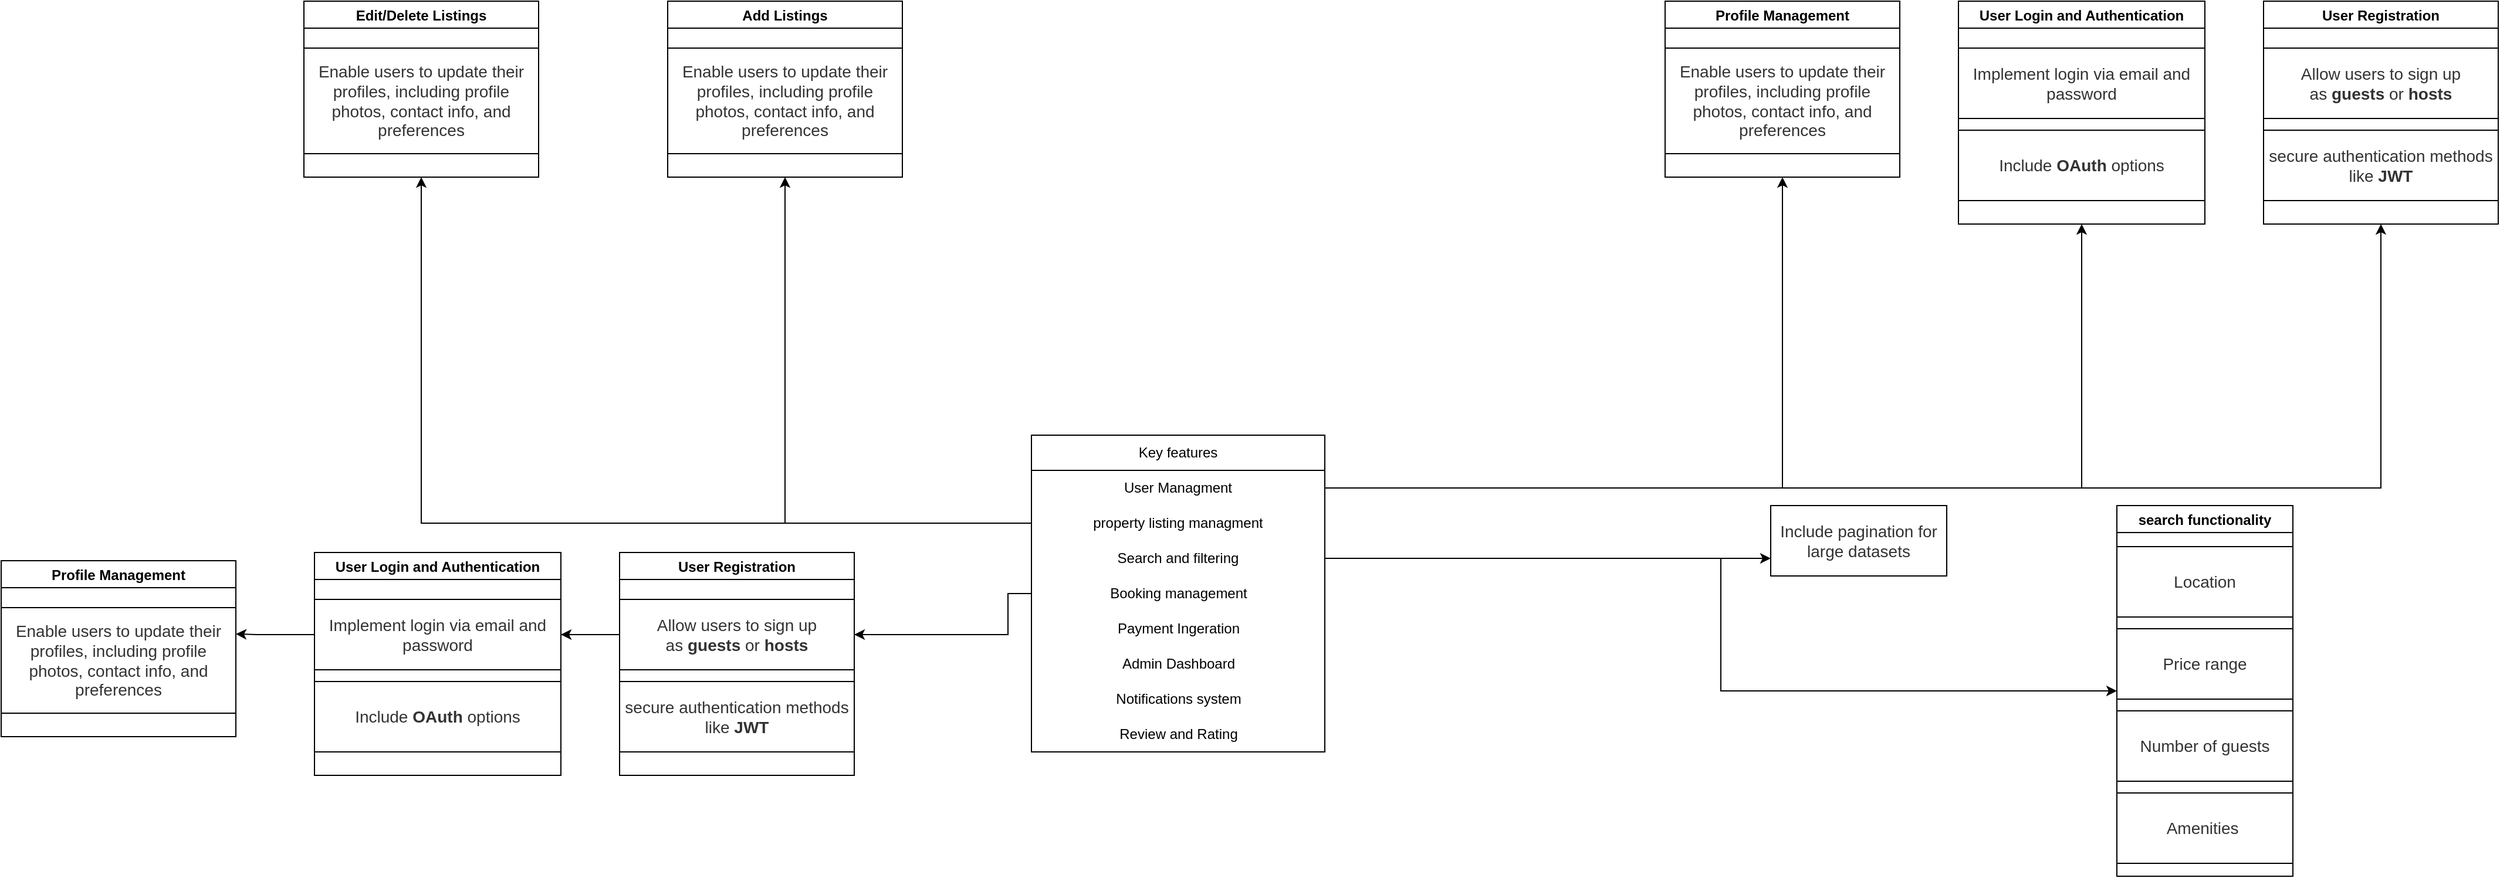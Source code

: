 <mxfile version="24.8.6">
  <diagram name="Page-1" id="ewIaQZ2Lpn-U_PnpUQjz">
    <mxGraphModel dx="2690" dy="2278" grid="1" gridSize="10" guides="1" tooltips="1" connect="1" arrows="1" fold="1" page="1" pageScale="1" pageWidth="827" pageHeight="1169" math="0" shadow="0">
      <root>
        <mxCell id="0" />
        <mxCell id="1" parent="0" />
        <mxCell id="28222j_2KdiVJBQHHPrt-63" style="edgeStyle=orthogonalEdgeStyle;rounded=0;orthogonalLoop=1;jettySize=auto;html=1;" edge="1" parent="1" source="w7IyEovhkUPnsM_P6XW_-13" target="28222j_2KdiVJBQHHPrt-57">
          <mxGeometry relative="1" as="geometry">
            <Array as="points">
              <mxPoint x="290" y="135" />
              <mxPoint x="290" y="170" />
              <mxPoint x="-95" y="170" />
            </Array>
          </mxGeometry>
        </mxCell>
        <mxCell id="28222j_2KdiVJBQHHPrt-62" style="edgeStyle=orthogonalEdgeStyle;rounded=0;orthogonalLoop=1;jettySize=auto;html=1;entryX=1;entryY=0.25;entryDx=0;entryDy=0;" edge="1" parent="1" source="w7IyEovhkUPnsM_P6XW_-13" target="28222j_2KdiVJBQHHPrt-61">
          <mxGeometry relative="1" as="geometry">
            <Array as="points">
              <mxPoint x="290" y="135" />
              <mxPoint x="290" y="170" />
              <mxPoint x="-350" y="170" />
            </Array>
          </mxGeometry>
        </mxCell>
        <mxCell id="w7IyEovhkUPnsM_P6XW_-1" value="Key features" style="swimlane;fontStyle=0;childLayout=stackLayout;horizontal=1;startSize=30;horizontalStack=0;resizeParent=1;resizeParentMax=0;resizeLast=0;collapsible=1;marginBottom=0;whiteSpace=wrap;html=1;align=center;" parent="1" vertex="1">
          <mxGeometry x="310" width="250" height="270" as="geometry" />
        </mxCell>
        <mxCell id="w7IyEovhkUPnsM_P6XW_-2" value="User Managment" style="text;strokeColor=none;fillColor=none;align=center;verticalAlign=middle;spacingLeft=4;spacingRight=4;overflow=hidden;points=[[0,0.5],[1,0.5]];portConstraint=eastwest;rotatable=0;whiteSpace=wrap;html=1;" parent="w7IyEovhkUPnsM_P6XW_-1" vertex="1">
          <mxGeometry y="30" width="250" height="30" as="geometry" />
        </mxCell>
        <mxCell id="w7IyEovhkUPnsM_P6XW_-3" value="property listing managment" style="text;strokeColor=none;fillColor=none;align=center;verticalAlign=middle;spacingLeft=4;spacingRight=4;overflow=hidden;points=[[0,0.5],[1,0.5]];portConstraint=eastwest;rotatable=0;whiteSpace=wrap;html=1;" parent="w7IyEovhkUPnsM_P6XW_-1" vertex="1">
          <mxGeometry y="60" width="250" height="30" as="geometry" />
        </mxCell>
        <mxCell id="w7IyEovhkUPnsM_P6XW_-4" value="Search and filtering" style="text;strokeColor=none;fillColor=none;align=center;verticalAlign=middle;spacingLeft=4;spacingRight=4;overflow=hidden;points=[[0,0.5],[1,0.5]];portConstraint=eastwest;rotatable=0;whiteSpace=wrap;html=1;" parent="w7IyEovhkUPnsM_P6XW_-1" vertex="1">
          <mxGeometry y="90" width="250" height="30" as="geometry" />
        </mxCell>
        <mxCell id="w7IyEovhkUPnsM_P6XW_-13" value="Booking management" style="text;html=1;align=center;verticalAlign=middle;resizable=0;points=[];autosize=1;strokeColor=none;fillColor=none;" parent="w7IyEovhkUPnsM_P6XW_-1" vertex="1">
          <mxGeometry y="120" width="250" height="30" as="geometry" />
        </mxCell>
        <mxCell id="w7IyEovhkUPnsM_P6XW_-14" value="Payment Ingeration" style="text;html=1;align=center;verticalAlign=middle;resizable=0;points=[];autosize=1;strokeColor=none;fillColor=none;" parent="w7IyEovhkUPnsM_P6XW_-1" vertex="1">
          <mxGeometry y="150" width="250" height="30" as="geometry" />
        </mxCell>
        <mxCell id="w7IyEovhkUPnsM_P6XW_-20" value="Admin Dashboard" style="text;html=1;align=center;verticalAlign=middle;resizable=0;points=[];autosize=1;strokeColor=none;fillColor=none;" parent="w7IyEovhkUPnsM_P6XW_-1" vertex="1">
          <mxGeometry y="180" width="250" height="30" as="geometry" />
        </mxCell>
        <mxCell id="w7IyEovhkUPnsM_P6XW_-21" value="Notifications system" style="text;html=1;align=center;verticalAlign=middle;resizable=0;points=[];autosize=1;strokeColor=none;fillColor=none;" parent="w7IyEovhkUPnsM_P6XW_-1" vertex="1">
          <mxGeometry y="210" width="250" height="30" as="geometry" />
        </mxCell>
        <mxCell id="w7IyEovhkUPnsM_P6XW_-19" value="Review and Rating" style="text;html=1;align=center;verticalAlign=middle;resizable=0;points=[];autosize=1;strokeColor=none;fillColor=none;" parent="w7IyEovhkUPnsM_P6XW_-1" vertex="1">
          <mxGeometry y="240" width="250" height="30" as="geometry" />
        </mxCell>
        <mxCell id="28222j_2KdiVJBQHHPrt-20" value="User Registration" style="swimlane;" vertex="1" parent="1">
          <mxGeometry x="1360" y="-370" width="200" height="190" as="geometry" />
        </mxCell>
        <UserObject label="&lt;span style=&quot;color: rgb(51, 51, 51); font-family: aktiv-grotesk, sans-serif; font-size: 14px; text-align: left; background-color: rgb(255, 255, 255);&quot;&gt;Allow users to sign up as&amp;nbsp;&lt;/span&gt;&lt;strong style=&quot;box-sizing: border-box; color: rgb(51, 51, 51); font-family: aktiv-grotesk, sans-serif; font-size: 14px; text-align: left; background-color: rgb(255, 255, 255);&quot;&gt;guests&lt;/strong&gt;&lt;span style=&quot;color: rgb(51, 51, 51); font-family: aktiv-grotesk, sans-serif; font-size: 14px; text-align: left; background-color: rgb(255, 255, 255);&quot;&gt;&amp;nbsp;or&amp;nbsp;&lt;/span&gt;&lt;strong style=&quot;box-sizing: border-box; color: rgb(51, 51, 51); font-family: aktiv-grotesk, sans-serif; font-size: 14px; text-align: left; background-color: rgb(255, 255, 255);&quot;&gt;hosts&lt;/strong&gt;" treeRoot="1" id="28222j_2KdiVJBQHHPrt-22">
          <mxCell style="whiteSpace=wrap;html=1;align=center;treeFolding=1;treeMoving=1;newEdgeStyle={&quot;edgeStyle&quot;:&quot;elbowEdgeStyle&quot;,&quot;startArrow&quot;:&quot;none&quot;,&quot;endArrow&quot;:&quot;none&quot;};" vertex="1" parent="28222j_2KdiVJBQHHPrt-20">
            <mxGeometry y="40" width="200" height="60" as="geometry" />
          </mxCell>
        </UserObject>
        <UserObject label="&lt;span style=&quot;color: rgb(51, 51, 51); font-family: aktiv-grotesk, sans-serif; font-size: 14px; text-align: left; background-color: rgb(255, 255, 255);&quot;&gt;secure authentication methods like&amp;nbsp;&lt;/span&gt;&lt;strong style=&quot;box-sizing: border-box; color: rgb(51, 51, 51); font-family: aktiv-grotesk, sans-serif; font-size: 14px; text-align: left; background-color: rgb(255, 255, 255);&quot;&gt;JWT&lt;/strong&gt;" treeRoot="1" id="28222j_2KdiVJBQHHPrt-23">
          <mxCell style="whiteSpace=wrap;html=1;align=center;treeFolding=1;treeMoving=1;newEdgeStyle={&quot;edgeStyle&quot;:&quot;elbowEdgeStyle&quot;,&quot;startArrow&quot;:&quot;none&quot;,&quot;endArrow&quot;:&quot;none&quot;};" vertex="1" parent="28222j_2KdiVJBQHHPrt-20">
            <mxGeometry y="110" width="200" height="60" as="geometry" />
          </mxCell>
        </UserObject>
        <mxCell id="28222j_2KdiVJBQHHPrt-24" value="User Login and Authentication" style="swimlane;" vertex="1" parent="1">
          <mxGeometry x="1100" y="-370" width="210" height="190" as="geometry" />
        </mxCell>
        <UserObject label="&lt;span style=&quot;color: rgb(51, 51, 51); font-family: aktiv-grotesk, sans-serif; font-size: 14px; text-align: left; background-color: rgb(255, 255, 255);&quot;&gt;Implement login via email and password&lt;/span&gt;" treeRoot="1" id="28222j_2KdiVJBQHHPrt-25">
          <mxCell style="whiteSpace=wrap;html=1;align=center;treeFolding=1;treeMoving=1;newEdgeStyle={&quot;edgeStyle&quot;:&quot;elbowEdgeStyle&quot;,&quot;startArrow&quot;:&quot;none&quot;,&quot;endArrow&quot;:&quot;none&quot;};" vertex="1" parent="28222j_2KdiVJBQHHPrt-24">
            <mxGeometry y="40" width="210" height="60" as="geometry" />
          </mxCell>
        </UserObject>
        <UserObject label="&lt;span style=&quot;color: rgb(51, 51, 51); font-family: aktiv-grotesk, sans-serif; font-size: 14px; text-align: left; background-color: rgb(255, 255, 255);&quot;&gt;Include&amp;nbsp;&lt;/span&gt;&lt;strong style=&quot;box-sizing: border-box; color: rgb(51, 51, 51); font-family: aktiv-grotesk, sans-serif; font-size: 14px; text-align: left; background-color: rgb(255, 255, 255);&quot;&gt;OAuth&lt;/strong&gt;&lt;span style=&quot;color: rgb(51, 51, 51); font-family: aktiv-grotesk, sans-serif; font-size: 14px; text-align: left; background-color: rgb(255, 255, 255);&quot;&gt;&amp;nbsp;options&lt;/span&gt;" treeRoot="1" id="28222j_2KdiVJBQHHPrt-26">
          <mxCell style="whiteSpace=wrap;html=1;align=center;treeFolding=1;treeMoving=1;newEdgeStyle={&quot;edgeStyle&quot;:&quot;elbowEdgeStyle&quot;,&quot;startArrow&quot;:&quot;none&quot;,&quot;endArrow&quot;:&quot;none&quot;};" vertex="1" parent="28222j_2KdiVJBQHHPrt-24">
            <mxGeometry y="110" width="210" height="60" as="geometry" />
          </mxCell>
        </UserObject>
        <mxCell id="28222j_2KdiVJBQHHPrt-28" value="Profile Management" style="swimlane;" vertex="1" parent="1">
          <mxGeometry x="850" y="-370" width="200" height="150" as="geometry" />
        </mxCell>
        <UserObject label="&lt;span style=&quot;color: rgb(51, 51, 51); font-family: aktiv-grotesk, sans-serif; font-size: 14px; text-align: left; background-color: rgb(255, 255, 255);&quot;&gt;Enable users to update their profiles, including profile photos, contact info, and preferences&lt;/span&gt;" treeRoot="1" id="28222j_2KdiVJBQHHPrt-29">
          <mxCell style="whiteSpace=wrap;html=1;align=center;treeFolding=1;treeMoving=1;newEdgeStyle={&quot;edgeStyle&quot;:&quot;elbowEdgeStyle&quot;,&quot;startArrow&quot;:&quot;none&quot;,&quot;endArrow&quot;:&quot;none&quot;};" vertex="1" parent="28222j_2KdiVJBQHHPrt-28">
            <mxGeometry y="40" width="200" height="90" as="geometry" />
          </mxCell>
        </UserObject>
        <mxCell id="28222j_2KdiVJBQHHPrt-36" value="Edit/Delete Listings" style="swimlane;" vertex="1" parent="1">
          <mxGeometry x="-310" y="-370" width="200" height="150" as="geometry" />
        </mxCell>
        <UserObject label="&lt;span style=&quot;color: rgb(51, 51, 51); font-family: aktiv-grotesk, sans-serif; font-size: 14px; text-align: left; background-color: rgb(255, 255, 255);&quot;&gt;Enable users to update their profiles, including profile photos, contact info, and preferences&lt;/span&gt;" treeRoot="1" id="28222j_2KdiVJBQHHPrt-37">
          <mxCell style="whiteSpace=wrap;html=1;align=center;treeFolding=1;treeMoving=1;newEdgeStyle={&quot;edgeStyle&quot;:&quot;elbowEdgeStyle&quot;,&quot;startArrow&quot;:&quot;none&quot;,&quot;endArrow&quot;:&quot;none&quot;};" vertex="1" parent="28222j_2KdiVJBQHHPrt-36">
            <mxGeometry y="40" width="200" height="90" as="geometry" />
          </mxCell>
        </UserObject>
        <mxCell id="28222j_2KdiVJBQHHPrt-43" value="Add Listings" style="swimlane;" vertex="1" parent="1">
          <mxGeometry y="-370" width="200" height="150" as="geometry" />
        </mxCell>
        <UserObject label="&lt;span style=&quot;color: rgb(51, 51, 51); font-family: aktiv-grotesk, sans-serif; font-size: 14px; text-align: left; background-color: rgb(255, 255, 255);&quot;&gt;Enable users to update their profiles, including profile photos, contact info, and preferences&lt;/span&gt;" treeRoot="1" id="28222j_2KdiVJBQHHPrt-44">
          <mxCell style="whiteSpace=wrap;html=1;align=center;treeFolding=1;treeMoving=1;newEdgeStyle={&quot;edgeStyle&quot;:&quot;elbowEdgeStyle&quot;,&quot;startArrow&quot;:&quot;none&quot;,&quot;endArrow&quot;:&quot;none&quot;};" vertex="1" parent="28222j_2KdiVJBQHHPrt-43">
            <mxGeometry y="40" width="200" height="90" as="geometry" />
          </mxCell>
        </UserObject>
        <mxCell id="28222j_2KdiVJBQHHPrt-46" value="search functionality" style="swimlane;" vertex="1" parent="1">
          <mxGeometry x="1235" y="60" width="150" height="316" as="geometry" />
        </mxCell>
        <UserObject label="&lt;span style=&quot;background-color: rgb(255, 255, 255); color: rgb(51, 51, 51); font-family: aktiv-grotesk, sans-serif; font-size: 14px; text-align: left;&quot;&gt;Location&lt;/span&gt;" treeRoot="1" id="28222j_2KdiVJBQHHPrt-47">
          <mxCell style="whiteSpace=wrap;html=1;align=center;treeFolding=1;treeMoving=1;newEdgeStyle={&quot;edgeStyle&quot;:&quot;elbowEdgeStyle&quot;,&quot;startArrow&quot;:&quot;none&quot;,&quot;endArrow&quot;:&quot;none&quot;};" vertex="1" parent="28222j_2KdiVJBQHHPrt-46">
            <mxGeometry y="35" width="150" height="60" as="geometry" />
          </mxCell>
        </UserObject>
        <UserObject label="&lt;span style=&quot;background-color: rgb(255, 255, 255); color: rgb(51, 51, 51); font-family: aktiv-grotesk, sans-serif; font-size: 14px; text-align: left;&quot;&gt;Price range&lt;/span&gt;" treeRoot="1" id="28222j_2KdiVJBQHHPrt-48">
          <mxCell style="whiteSpace=wrap;html=1;align=center;treeFolding=1;treeMoving=1;newEdgeStyle={&quot;edgeStyle&quot;:&quot;elbowEdgeStyle&quot;,&quot;startArrow&quot;:&quot;none&quot;,&quot;endArrow&quot;:&quot;none&quot;};" vertex="1" parent="28222j_2KdiVJBQHHPrt-46">
            <mxGeometry y="105" width="150" height="60" as="geometry" />
          </mxCell>
        </UserObject>
        <UserObject label="&lt;span style=&quot;background-color: rgb(255, 255, 255); color: rgb(51, 51, 51); font-family: aktiv-grotesk, sans-serif; font-size: 14px; text-align: left;&quot;&gt;Number of guests&lt;/span&gt;" treeRoot="1" id="28222j_2KdiVJBQHHPrt-50">
          <mxCell style="whiteSpace=wrap;html=1;align=center;treeFolding=1;treeMoving=1;newEdgeStyle={&quot;edgeStyle&quot;:&quot;elbowEdgeStyle&quot;,&quot;startArrow&quot;:&quot;none&quot;,&quot;endArrow&quot;:&quot;none&quot;};" vertex="1" parent="28222j_2KdiVJBQHHPrt-46">
            <mxGeometry y="175" width="150" height="60" as="geometry" />
          </mxCell>
        </UserObject>
        <UserObject label="&lt;span style=&quot;color: rgb(51, 51, 51); font-family: aktiv-grotesk, sans-serif; font-size: 14px; text-align: left; background-color: rgb(255, 255, 255);&quot;&gt;Amenities&amp;nbsp;&lt;/span&gt;" treeRoot="1" id="28222j_2KdiVJBQHHPrt-51">
          <mxCell style="whiteSpace=wrap;html=1;align=center;treeFolding=1;treeMoving=1;newEdgeStyle={&quot;edgeStyle&quot;:&quot;elbowEdgeStyle&quot;,&quot;startArrow&quot;:&quot;none&quot;,&quot;endArrow&quot;:&quot;none&quot;};" vertex="1" parent="28222j_2KdiVJBQHHPrt-46">
            <mxGeometry y="245" width="150" height="60" as="geometry" />
          </mxCell>
        </UserObject>
        <UserObject label="&lt;span style=&quot;color: rgb(51, 51, 51); font-family: aktiv-grotesk, sans-serif; font-size: 14px; text-align: left; background-color: rgb(255, 255, 255);&quot;&gt;Include pagination for large datasets&lt;/span&gt;" treeRoot="1" id="28222j_2KdiVJBQHHPrt-52">
          <mxCell style="whiteSpace=wrap;html=1;align=center;treeFolding=1;treeMoving=1;newEdgeStyle={&quot;edgeStyle&quot;:&quot;elbowEdgeStyle&quot;,&quot;startArrow&quot;:&quot;none&quot;,&quot;endArrow&quot;:&quot;none&quot;};" vertex="1" parent="1">
            <mxGeometry x="940" y="60" width="150" height="60" as="geometry" />
          </mxCell>
        </UserObject>
        <mxCell id="28222j_2KdiVJBQHHPrt-54" value="User Registration" style="swimlane;" vertex="1" parent="1">
          <mxGeometry x="-41" y="100" width="200" height="190" as="geometry" />
        </mxCell>
        <UserObject label="&lt;span style=&quot;color: rgb(51, 51, 51); font-family: aktiv-grotesk, sans-serif; font-size: 14px; text-align: left; background-color: rgb(255, 255, 255);&quot;&gt;Allow users to sign up as&amp;nbsp;&lt;/span&gt;&lt;strong style=&quot;box-sizing: border-box; color: rgb(51, 51, 51); font-family: aktiv-grotesk, sans-serif; font-size: 14px; text-align: left; background-color: rgb(255, 255, 255);&quot;&gt;guests&lt;/strong&gt;&lt;span style=&quot;color: rgb(51, 51, 51); font-family: aktiv-grotesk, sans-serif; font-size: 14px; text-align: left; background-color: rgb(255, 255, 255);&quot;&gt;&amp;nbsp;or&amp;nbsp;&lt;/span&gt;&lt;strong style=&quot;box-sizing: border-box; color: rgb(51, 51, 51); font-family: aktiv-grotesk, sans-serif; font-size: 14px; text-align: left; background-color: rgb(255, 255, 255);&quot;&gt;hosts&lt;/strong&gt;" treeRoot="1" id="28222j_2KdiVJBQHHPrt-55">
          <mxCell style="whiteSpace=wrap;html=1;align=center;treeFolding=1;treeMoving=1;newEdgeStyle={&quot;edgeStyle&quot;:&quot;elbowEdgeStyle&quot;,&quot;startArrow&quot;:&quot;none&quot;,&quot;endArrow&quot;:&quot;none&quot;};" vertex="1" parent="28222j_2KdiVJBQHHPrt-54">
            <mxGeometry y="40" width="200" height="60" as="geometry" />
          </mxCell>
        </UserObject>
        <UserObject label="&lt;span style=&quot;color: rgb(51, 51, 51); font-family: aktiv-grotesk, sans-serif; font-size: 14px; text-align: left; background-color: rgb(255, 255, 255);&quot;&gt;secure authentication methods like&amp;nbsp;&lt;/span&gt;&lt;strong style=&quot;box-sizing: border-box; color: rgb(51, 51, 51); font-family: aktiv-grotesk, sans-serif; font-size: 14px; text-align: left; background-color: rgb(255, 255, 255);&quot;&gt;JWT&lt;/strong&gt;" treeRoot="1" id="28222j_2KdiVJBQHHPrt-56">
          <mxCell style="whiteSpace=wrap;html=1;align=center;treeFolding=1;treeMoving=1;newEdgeStyle={&quot;edgeStyle&quot;:&quot;elbowEdgeStyle&quot;,&quot;startArrow&quot;:&quot;none&quot;,&quot;endArrow&quot;:&quot;none&quot;};" vertex="1" parent="28222j_2KdiVJBQHHPrt-54">
            <mxGeometry y="110" width="200" height="60" as="geometry" />
          </mxCell>
        </UserObject>
        <mxCell id="28222j_2KdiVJBQHHPrt-57" value="User Login and Authentication" style="swimlane;" vertex="1" parent="1">
          <mxGeometry x="-301" y="100" width="210" height="190" as="geometry" />
        </mxCell>
        <UserObject label="&lt;span style=&quot;color: rgb(51, 51, 51); font-family: aktiv-grotesk, sans-serif; font-size: 14px; text-align: left; background-color: rgb(255, 255, 255);&quot;&gt;Implement login via email and password&lt;/span&gt;" treeRoot="1" id="28222j_2KdiVJBQHHPrt-58">
          <mxCell style="whiteSpace=wrap;html=1;align=center;treeFolding=1;treeMoving=1;newEdgeStyle={&quot;edgeStyle&quot;:&quot;elbowEdgeStyle&quot;,&quot;startArrow&quot;:&quot;none&quot;,&quot;endArrow&quot;:&quot;none&quot;};" vertex="1" parent="28222j_2KdiVJBQHHPrt-57">
            <mxGeometry y="40" width="210" height="60" as="geometry" />
          </mxCell>
        </UserObject>
        <UserObject label="&lt;span style=&quot;color: rgb(51, 51, 51); font-family: aktiv-grotesk, sans-serif; font-size: 14px; text-align: left; background-color: rgb(255, 255, 255);&quot;&gt;Include&amp;nbsp;&lt;/span&gt;&lt;strong style=&quot;box-sizing: border-box; color: rgb(51, 51, 51); font-family: aktiv-grotesk, sans-serif; font-size: 14px; text-align: left; background-color: rgb(255, 255, 255);&quot;&gt;OAuth&lt;/strong&gt;&lt;span style=&quot;color: rgb(51, 51, 51); font-family: aktiv-grotesk, sans-serif; font-size: 14px; text-align: left; background-color: rgb(255, 255, 255);&quot;&gt;&amp;nbsp;options&lt;/span&gt;" treeRoot="1" id="28222j_2KdiVJBQHHPrt-59">
          <mxCell style="whiteSpace=wrap;html=1;align=center;treeFolding=1;treeMoving=1;newEdgeStyle={&quot;edgeStyle&quot;:&quot;elbowEdgeStyle&quot;,&quot;startArrow&quot;:&quot;none&quot;,&quot;endArrow&quot;:&quot;none&quot;};" vertex="1" parent="28222j_2KdiVJBQHHPrt-57">
            <mxGeometry y="110" width="210" height="60" as="geometry" />
          </mxCell>
        </UserObject>
        <mxCell id="28222j_2KdiVJBQHHPrt-60" value="Profile Management" style="swimlane;" vertex="1" parent="1">
          <mxGeometry x="-568" y="107" width="200" height="150" as="geometry" />
        </mxCell>
        <UserObject label="&lt;span style=&quot;color: rgb(51, 51, 51); font-family: aktiv-grotesk, sans-serif; font-size: 14px; text-align: left; background-color: rgb(255, 255, 255);&quot;&gt;Enable users to update their profiles, including profile photos, contact info, and preferences&lt;/span&gt;" treeRoot="1" id="28222j_2KdiVJBQHHPrt-61">
          <mxCell style="whiteSpace=wrap;html=1;align=center;treeFolding=1;treeMoving=1;newEdgeStyle={&quot;edgeStyle&quot;:&quot;elbowEdgeStyle&quot;,&quot;startArrow&quot;:&quot;none&quot;,&quot;endArrow&quot;:&quot;none&quot;};" vertex="1" parent="28222j_2KdiVJBQHHPrt-60">
            <mxGeometry y="40" width="200" height="90" as="geometry" />
          </mxCell>
        </UserObject>
        <mxCell id="28222j_2KdiVJBQHHPrt-64" style="edgeStyle=orthogonalEdgeStyle;rounded=0;orthogonalLoop=1;jettySize=auto;html=1;entryX=1;entryY=0.5;entryDx=0;entryDy=0;" edge="1" parent="1" source="w7IyEovhkUPnsM_P6XW_-13" target="28222j_2KdiVJBQHHPrt-55">
          <mxGeometry relative="1" as="geometry">
            <Array as="points">
              <mxPoint x="290" y="135" />
              <mxPoint x="290" y="170" />
            </Array>
          </mxGeometry>
        </mxCell>
        <mxCell id="28222j_2KdiVJBQHHPrt-65" style="edgeStyle=orthogonalEdgeStyle;rounded=0;orthogonalLoop=1;jettySize=auto;html=1;entryX=0.5;entryY=1;entryDx=0;entryDy=0;" edge="1" parent="1" source="w7IyEovhkUPnsM_P6XW_-2" target="28222j_2KdiVJBQHHPrt-28">
          <mxGeometry relative="1" as="geometry" />
        </mxCell>
        <mxCell id="28222j_2KdiVJBQHHPrt-66" style="edgeStyle=orthogonalEdgeStyle;rounded=0;orthogonalLoop=1;jettySize=auto;html=1;entryX=0.5;entryY=1;entryDx=0;entryDy=0;" edge="1" parent="1" source="w7IyEovhkUPnsM_P6XW_-2" target="28222j_2KdiVJBQHHPrt-24">
          <mxGeometry relative="1" as="geometry" />
        </mxCell>
        <mxCell id="28222j_2KdiVJBQHHPrt-67" style="edgeStyle=orthogonalEdgeStyle;rounded=0;orthogonalLoop=1;jettySize=auto;html=1;entryX=0.5;entryY=1;entryDx=0;entryDy=0;" edge="1" parent="1" source="w7IyEovhkUPnsM_P6XW_-2" target="28222j_2KdiVJBQHHPrt-20">
          <mxGeometry relative="1" as="geometry" />
        </mxCell>
        <mxCell id="28222j_2KdiVJBQHHPrt-68" style="edgeStyle=orthogonalEdgeStyle;rounded=0;orthogonalLoop=1;jettySize=auto;html=1;entryX=0.5;entryY=1;entryDx=0;entryDy=0;" edge="1" parent="1" source="w7IyEovhkUPnsM_P6XW_-3" target="28222j_2KdiVJBQHHPrt-43">
          <mxGeometry relative="1" as="geometry" />
        </mxCell>
        <mxCell id="28222j_2KdiVJBQHHPrt-69" style="edgeStyle=orthogonalEdgeStyle;rounded=0;orthogonalLoop=1;jettySize=auto;html=1;entryX=0.5;entryY=1;entryDx=0;entryDy=0;" edge="1" parent="1" source="w7IyEovhkUPnsM_P6XW_-3" target="28222j_2KdiVJBQHHPrt-36">
          <mxGeometry relative="1" as="geometry" />
        </mxCell>
        <mxCell id="28222j_2KdiVJBQHHPrt-70" style="edgeStyle=orthogonalEdgeStyle;rounded=0;orthogonalLoop=1;jettySize=auto;html=1;entryX=0;entryY=0.5;entryDx=0;entryDy=0;" edge="1" parent="1" source="w7IyEovhkUPnsM_P6XW_-4" target="28222j_2KdiVJBQHHPrt-46">
          <mxGeometry relative="1" as="geometry">
            <mxPoint x="650" y="130" as="targetPoint" />
          </mxGeometry>
        </mxCell>
        <mxCell id="28222j_2KdiVJBQHHPrt-71" style="edgeStyle=orthogonalEdgeStyle;rounded=0;orthogonalLoop=1;jettySize=auto;html=1;entryX=0;entryY=0.75;entryDx=0;entryDy=0;" edge="1" parent="1" source="w7IyEovhkUPnsM_P6XW_-4" target="28222j_2KdiVJBQHHPrt-52">
          <mxGeometry relative="1" as="geometry" />
        </mxCell>
      </root>
    </mxGraphModel>
  </diagram>
</mxfile>
